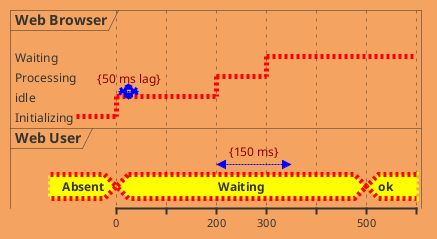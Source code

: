 {
  "sha1": "9r4zxnn8vxegt7aiq9ahxh07s73fjoj",
  "insertion": {
    "when": "2024-05-30T20:48:21.754Z",
    "url": "https://forum.plantuml.net/15475/betastyle-for-timingdiagram",
    "user": "plantuml@gmail.com"
  }
}
@startuml

<style>
timingDiagram {
  document {
    BackGroundColor SandyBrown
  }
 constraintArrow {
  LineStyle 2-1
  LineThickness 1
  LineColor Blue
 }

 .mystyle{
   LineStyle 3-3
   BackGroundColor yellow
   LineThickness 5
   LineColor red
 }
}
</style>
robust "Web Browser"  as WB <<mystyle>>
concise "Web User" <<mystyle>> as WU 


WB is Initializing
WU is Absent

@WB
0 is idle
+200 is Processing
+100 is Waiting
WB@0 <-> @50 : {50 ms lag}

@WU
0 is Waiting
+500 is ok
@200 <-> @+150 : {150 ms}
@enduml
